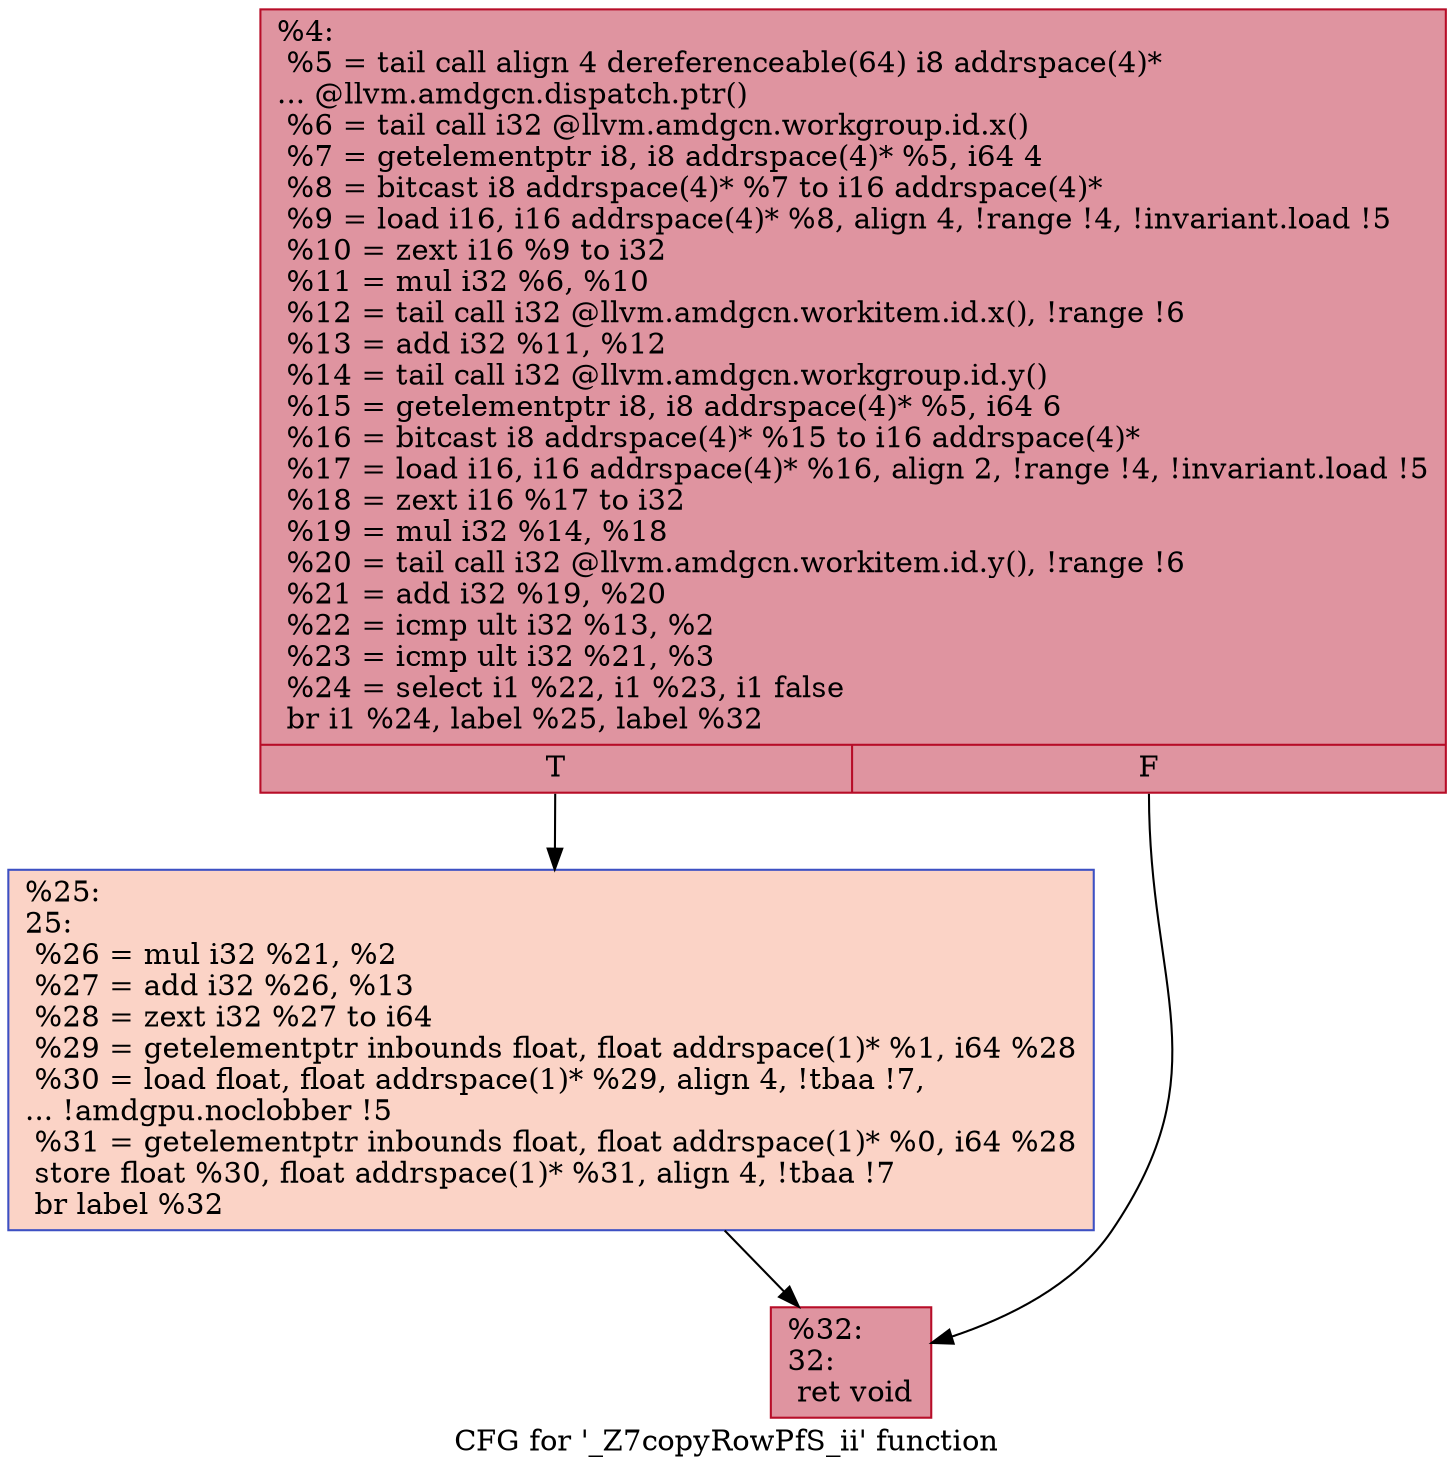 digraph "CFG for '_Z7copyRowPfS_ii' function" {
	label="CFG for '_Z7copyRowPfS_ii' function";

	Node0x460a2d0 [shape=record,color="#b70d28ff", style=filled, fillcolor="#b70d2870",label="{%4:\l  %5 = tail call align 4 dereferenceable(64) i8 addrspace(4)*\l... @llvm.amdgcn.dispatch.ptr()\l  %6 = tail call i32 @llvm.amdgcn.workgroup.id.x()\l  %7 = getelementptr i8, i8 addrspace(4)* %5, i64 4\l  %8 = bitcast i8 addrspace(4)* %7 to i16 addrspace(4)*\l  %9 = load i16, i16 addrspace(4)* %8, align 4, !range !4, !invariant.load !5\l  %10 = zext i16 %9 to i32\l  %11 = mul i32 %6, %10\l  %12 = tail call i32 @llvm.amdgcn.workitem.id.x(), !range !6\l  %13 = add i32 %11, %12\l  %14 = tail call i32 @llvm.amdgcn.workgroup.id.y()\l  %15 = getelementptr i8, i8 addrspace(4)* %5, i64 6\l  %16 = bitcast i8 addrspace(4)* %15 to i16 addrspace(4)*\l  %17 = load i16, i16 addrspace(4)* %16, align 2, !range !4, !invariant.load !5\l  %18 = zext i16 %17 to i32\l  %19 = mul i32 %14, %18\l  %20 = tail call i32 @llvm.amdgcn.workitem.id.y(), !range !6\l  %21 = add i32 %19, %20\l  %22 = icmp ult i32 %13, %2\l  %23 = icmp ult i32 %21, %3\l  %24 = select i1 %22, i1 %23, i1 false\l  br i1 %24, label %25, label %32\l|{<s0>T|<s1>F}}"];
	Node0x460a2d0:s0 -> Node0x460dd70;
	Node0x460a2d0:s1 -> Node0x460de00;
	Node0x460dd70 [shape=record,color="#3d50c3ff", style=filled, fillcolor="#f59c7d70",label="{%25:\l25:                                               \l  %26 = mul i32 %21, %2\l  %27 = add i32 %26, %13\l  %28 = zext i32 %27 to i64\l  %29 = getelementptr inbounds float, float addrspace(1)* %1, i64 %28\l  %30 = load float, float addrspace(1)* %29, align 4, !tbaa !7,\l... !amdgpu.noclobber !5\l  %31 = getelementptr inbounds float, float addrspace(1)* %0, i64 %28\l  store float %30, float addrspace(1)* %31, align 4, !tbaa !7\l  br label %32\l}"];
	Node0x460dd70 -> Node0x460de00;
	Node0x460de00 [shape=record,color="#b70d28ff", style=filled, fillcolor="#b70d2870",label="{%32:\l32:                                               \l  ret void\l}"];
}
